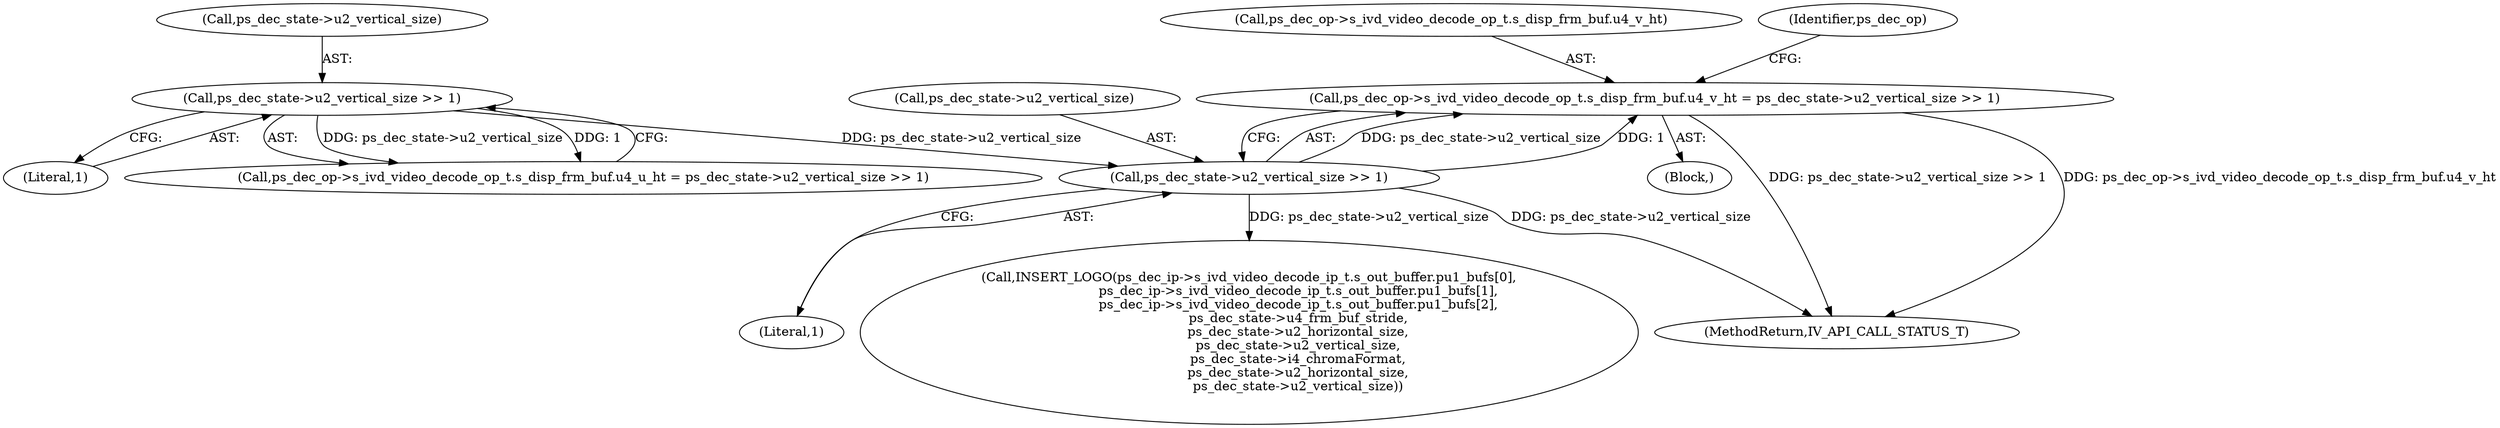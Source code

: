 digraph "0_Android_a86eb798d077b9b25c8f8c77e3c02c2f287c1ce7@pointer" {
"1001310" [label="(Call,ps_dec_op->s_ivd_video_decode_op_t.s_disp_frm_buf.u4_v_ht = ps_dec_state->u2_vertical_size >> 1)"];
"1001318" [label="(Call,ps_dec_state->u2_vertical_size >> 1)"];
"1001279" [label="(Call,ps_dec_state->u2_vertical_size >> 1)"];
"1001319" [label="(Call,ps_dec_state->u2_vertical_size)"];
"1001322" [label="(Literal,1)"];
"1001310" [label="(Call,ps_dec_op->s_ivd_video_decode_op_t.s_disp_frm_buf.u4_v_ht = ps_dec_state->u2_vertical_size >> 1)"];
"1001104" [label="(Block,)"];
"1001283" [label="(Literal,1)"];
"1001318" [label="(Call,ps_dec_state->u2_vertical_size >> 1)"];
"1001280" [label="(Call,ps_dec_state->u2_vertical_size)"];
"1001311" [label="(Call,ps_dec_op->s_ivd_video_decode_op_t.s_disp_frm_buf.u4_v_ht)"];
"1001689" [label="(MethodReturn,IV_API_CALL_STATUS_T)"];
"1001279" [label="(Call,ps_dec_state->u2_vertical_size >> 1)"];
"1001271" [label="(Call,ps_dec_op->s_ivd_video_decode_op_t.s_disp_frm_buf.u4_u_ht = ps_dec_state->u2_vertical_size >> 1)"];
"1001327" [label="(Identifier,ps_dec_op)"];
"1001614" [label="(Call,INSERT_LOGO(ps_dec_ip->s_ivd_video_decode_ip_t.s_out_buffer.pu1_bufs[0],\n                        ps_dec_ip->s_ivd_video_decode_ip_t.s_out_buffer.pu1_bufs[1],\n                        ps_dec_ip->s_ivd_video_decode_ip_t.s_out_buffer.pu1_bufs[2],\n                        ps_dec_state->u4_frm_buf_stride,\n                        ps_dec_state->u2_horizontal_size,\n                        ps_dec_state->u2_vertical_size,\n                        ps_dec_state->i4_chromaFormat,\n                        ps_dec_state->u2_horizontal_size,\n                        ps_dec_state->u2_vertical_size))"];
"1001310" -> "1001104"  [label="AST: "];
"1001310" -> "1001318"  [label="CFG: "];
"1001311" -> "1001310"  [label="AST: "];
"1001318" -> "1001310"  [label="AST: "];
"1001327" -> "1001310"  [label="CFG: "];
"1001310" -> "1001689"  [label="DDG: ps_dec_state->u2_vertical_size >> 1"];
"1001310" -> "1001689"  [label="DDG: ps_dec_op->s_ivd_video_decode_op_t.s_disp_frm_buf.u4_v_ht"];
"1001318" -> "1001310"  [label="DDG: ps_dec_state->u2_vertical_size"];
"1001318" -> "1001310"  [label="DDG: 1"];
"1001318" -> "1001322"  [label="CFG: "];
"1001319" -> "1001318"  [label="AST: "];
"1001322" -> "1001318"  [label="AST: "];
"1001318" -> "1001689"  [label="DDG: ps_dec_state->u2_vertical_size"];
"1001279" -> "1001318"  [label="DDG: ps_dec_state->u2_vertical_size"];
"1001318" -> "1001614"  [label="DDG: ps_dec_state->u2_vertical_size"];
"1001279" -> "1001271"  [label="AST: "];
"1001279" -> "1001283"  [label="CFG: "];
"1001280" -> "1001279"  [label="AST: "];
"1001283" -> "1001279"  [label="AST: "];
"1001271" -> "1001279"  [label="CFG: "];
"1001279" -> "1001271"  [label="DDG: ps_dec_state->u2_vertical_size"];
"1001279" -> "1001271"  [label="DDG: 1"];
}
